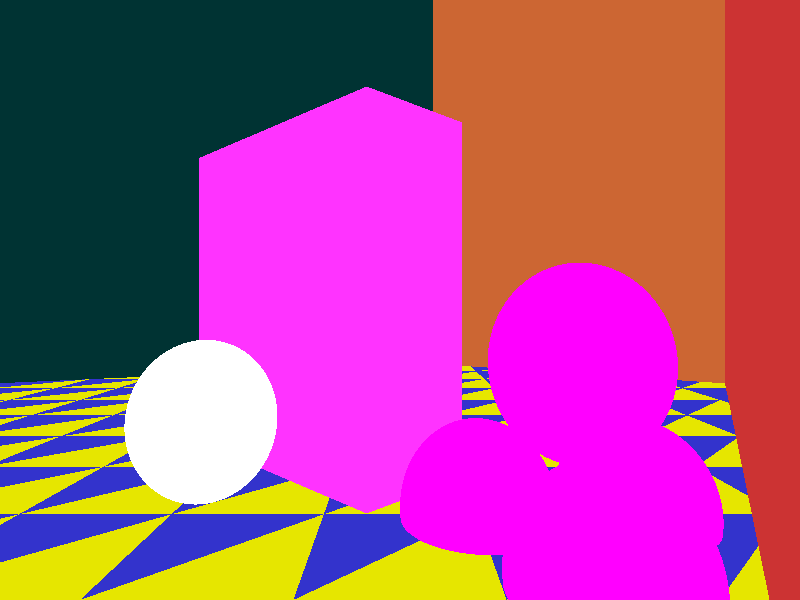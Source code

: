 // cs473, recurses
camera {
  location  <0, 0, 14>
  up        <0,  1,  0>
  right     <1.5, 0,  0>
  look_at   <0, 0, 0>
}


light_source {<-5, 3, 0> color rgb <0.3, 0.5, 0.3>}
light_source {<5, 10, 5> color rgb <0.3, 0.4, 0.5>}

// floor
plane {<0, 1, 0>, -4
  pigment {color rgb <0.2, 0.2, 0.8>}
  finish {ambient 0.4 diffuse 0.2 reflection 0.2}
  translate <0, -1, 0>
}

// left wall
plane {<1, 0, 0>, -8
  pigment {color rgb <0.8, 0.2, 0.2>}
  finish {ambient 0.4 diffuse 0.2 reflection 0.2}
  rotate <0, 30, 0>
}

// back wall
plane {<0, 0, 1>, -30
  pigment {color rgb <0.8, 0.4, 0.2>}
  finish {ambient 0.4 diffuse 0.2 reflection 0.2}
  rotate <0, 30, 0>
}

// back wall on the right
plane {<0, 0, 1>, -30
  pigment {color rgb <0.0, 0.2, 0.2>}
  finish {ambient 0.4 diffuse 0.8 reflection 0.2}
  rotate <0, -20, 0>
}

// pyramid of spheres
sphere { <-2, -1.74305, -1.74305>, 2
  pigment { color rgbf <1.0, 0.0, 1.0, 0.4>}
  finish {ambient 0.2 diffuse 0.4 reflection 0.6 ior 1.0}
  translate <-4, -3, 2>
}

sphere { <2, -1.74305, -1.74305>, 2
  pigment { color rgbf <1.0, 0.0, 1.0, 0.4>}
  finish {ambient 0.2 diffuse 0.4 reflection 0.6 ior 1.0}
  translate <-4, -3, 2>
}

sphere { <0, -1.74305, 1.74305>, 2
  pigment { color rgbf <1.0, 0.0, 1.0, 0.4>}
  finish {ambient 0.2 diffuse 0.4 reflection 0.6 ior 1.0}
  translate <-4, -3, 2>
}

sphere { <0, 1.74305, 0>, 2
  pigment { color rgbf <1.0, 0.0, 1.0, 0.4>}
  finish {ambient 0.2 diffuse 0.4 reflection 0.6 ior 1.0}
  translate <-4, -3, 2>
}


// and a few assorted objects
sphere { <0, 0, 0>, 2
  pigment {color rgbf <1.0, 1.0, 1.0, 0.8>}
  finish {ambient 0.2 diffuse 0.8 refraction 1.0 ior 1.333}
  translate <5.5, -3, -1>
}

box { <-2, -5, -5>, <2, 5, 5>
  pigment { color rgbf <1.0, 0.2, 1.0, 0.6>}
  finish {ambient 0.2 diffuse 0.8 reflection 0.2 refraction 1.0 ior 1.9}
  rotate <0, -45, 0>
  translate <3, 0, -5>
}


// tile the floor
// leftmost column
triangle {
  <0, 0, 0>,
  <1, 0, 0>,
  <0, 0, -1>
  scale <4, 4, 4>
  translate <-22, -4.9999, -20>
  pigment {color rgb <0.9, 0.9, 0.0>}
  finish {ambient 0.4 diffuse 0.5}
}

// one column to the right
triangle {
  <0, 0, 0>,
  <1, 0, 0>,
  <0, 0, -1>
  scale <4, 4, 4>
  translate <-18, -4.9999, -12>
  pigment {color rgb <0.9, 0.9, 0.0>}
  finish {ambient 0.4 diffuse 0.5}
}

triangle {
  <0, 0, 0>,
  <1, 0, 0>,
  <0, 0, -1>
  scale <4, 4, 4>
  translate <-18, -4.9999, -16>
  pigment {color rgb <0.9, 0.9, 0.0>}
  finish {ambient 0.4 diffuse 0.5}
}

triangle {
  <0, 0, 0>,
  <1, 0, 0>,
  <0, 0, -1>
  scale <4, 4, 4>
  translate <-18, -4.9999, -20>
  pigment {color rgb <0.9, 0.9, 0.0>}
  finish {ambient 0.4 diffuse 0.5}
}

// one column to the right
triangle {
  <0, 0, 0>,
  <1, 0, 0>,
  <0, 0, -1>
  scale <4, 4, 4>
  translate <-14, -4.9999, -4>
  pigment {color rgb <0.9, 0.9, 0.0>}
  finish {ambient 0.4 diffuse 0.5}
}

triangle {
  <0, 0, 0>,
  <1, 0, 0>,
  <0, 0, -1>
  scale <4, 4, 4>
  translate <-14, -4.9999, -8>
  pigment {color rgb <0.9, 0.9, 0.0>}
  finish {ambient 0.4 diffuse 0.5}
}

triangle {
  <0, 0, 0>,
  <1, 0, 0>,
  <0, 0, -1>
  scale <4, 4, 4>
  translate <-14, -4.9999, -12>
  pigment {color rgb <0.9, 0.9, 0.0>}
  finish {ambient 0.4 diffuse 0.5}
}
triangle {
  <0, 0, 0>,
  <1, 0, 0>,
  <0, 0, -1>
  scale <4, 4, 4>
  translate <-14, -4.9999, -16>
  pigment {color rgb <0.9, 0.9, 0.0>}
  finish {ambient 0.4 diffuse 0.5}
}

triangle {
  <0, 0, 0>,
  <1, 0, 0>,
  <0, 0, -1>
  scale <4, 4, 4>
  translate <-14, -4.9999, -20>
  pigment {color rgb <0.9, 0.9, 0.0>}
  finish {ambient 0.4 diffuse 0.5}
}

triangle {
  <0, 0, 0>,
  <1, 0, 0>,
  <0, 0, -1>
  scale <4, 4, 4>
  translate <-14, -4.9999, -24>
  pigment {color rgb <0.9, 0.9, 0.0>}
  finish {ambient 0.4 diffuse 0.5}
}

// one column to the right
triangle {
  <0, 0, 0>,
  <1, 0, 0>,
  <0, 0, -1>
  scale <4, 4, 4>
  translate <-10, -4.9999, 4>
  pigment {color rgb <0.9, 0.9, 0.0>}
  finish {ambient 0.4 diffuse 0.5}
}

triangle {
  <0, 0, 0>,
  <1, 0, 0>,
  <0, 0, -1>
  scale <4, 4, 4>
  translate <-10, -4.9999, 0>
  pigment {color rgb <0.9, 0.9, 0.0>}
  finish {ambient 0.4 diffuse 0.5}
}

triangle {
  <0, 0, 0>,
  <1, 0, 0>,
  <0, 0, -1>
  scale <4, 4, 4>
  translate <-10, -4.9999, -4>
  pigment {color rgb <0.9, 0.9, 0.0>}
  finish {ambient 0.4 diffuse 0.5}
}

triangle {
  <0, 0, 0>,
  <1, 0, 0>,
  <0, 0, -1>
  scale <4, 4, 4>
  translate <-10, -4.9999, -8>
  pigment {color rgb <0.9, 0.9, 0.0>}
  finish {ambient 0.4 diffuse 0.5}
}

triangle {
  <0, 0, 0>,
  <1, 0, 0>,
  <0, 0, -1>
  scale <4, 4, 4>
  translate <-10, -4.9999, -8>
  pigment {color rgb <0.9, 0.9, 0.0>}
  finish {ambient 0.4 diffuse 0.5}
}

triangle {
  <0, 0, 0>,
  <1, 0, 0>,
  <0, 0, -1>
  scale <4, 4, 4>
  translate <-10, -4.9999, -12>
  pigment {color rgb <0.9, 0.9, 0.0>}
  finish {ambient 0.4 diffuse 0.5}
}

triangle {
  <0, 0, 0>,
  <1, 0, 0>,
  <0, 0, -1>
  scale <4, 4, 4>
  translate <-10, -4.9999, -16>
  pigment {color rgb <0.9, 0.9, 0.0>}
  finish {ambient 0.4 diffuse 0.5}
}

triangle {
  <0, 0, 0>,
  <1, 0, 0>,
  <0, 0, -1>
  scale <4, 4, 4>
  translate <-10, -4.9999, -20>
  pigment {color rgb <0.9, 0.9, 0.0>}
  finish {ambient 0.4 diffuse 0.5}
}

triangle {
  <0, 0, 0>,
  <1, 0, 0>,
  <0, 0, -1>
  scale <4, 4, 4>
  translate <-10, -4.9999, -24>
  pigment {color rgb <0.9, 0.9, 0.0>}
  finish {ambient 0.4 diffuse 0.5}
}

triangle {
  <0, 0, 0>,
  <1, 0, 0>,
  <0, 0, -1>
  scale <4, 4, 4>
  translate <-10, -4.9999, -28>
  pigment {color rgb <0.9, 0.9, 0.0>}
  finish {ambient 0.4 diffuse 0.5}
}

triangle {
  <0, 0, 0>,
  <1, 0, 0>,
  <0, 0, -1>
  scale <4, 4, 4>
  translate <-10, -4.9999, -32>
  pigment {color rgb <0.9, 0.9, 0.0>}
  finish {ambient 0.4 diffuse 0.5}
}

triangle {
  <0, 0, 0>,
  <1, 0, 0>,
  <0, 0, -1>
  scale <4, 4, 4>
  translate <-10, -4.9999, -36>
  pigment {color rgb <0.9, 0.9, 0.0>}
  finish {ambient 0.4 diffuse 0.5}
}

triangle {
  <0, 0, 0>,
  <1, 0, 0>,
  <0, 0, -1>
  scale <4, 4, 4>
  translate <-10, -4.9999, -40>
  pigment {color rgb <0.9, 0.9, 0.0>}
  finish {ambient 0.4 diffuse 0.5}
}


// one column to the right
triangle {
  <0, 0, 0>,
  <1, 0, 0>,
  <0, 0, -1>
  scale <4, 4, 4>
  translate <-6, -4.9999, 4>
  pigment {color rgb <0.9, 0.9, 0.0>}
  finish {ambient 0.4 diffuse 0.5}
}

triangle {
  <0, 0, 0>,
  <1, 0, 0>,
  <0, 0, -1>
  scale <4, 4, 4>
  translate <-6, -4.9999, 0>
  pigment {color rgb <0.9, 0.9, 0.0>}
  finish {ambient 0.4 diffuse 0.5}
}

triangle {
  <0, 0, 0>,
  <1, 0, 0>,
  <0, 0, -1>
  scale <4, 4, 4>
  translate <-6, -4.9999, -4>
  pigment {color rgb <0.9, 0.9, 0.0>}
  finish {ambient 0.4 diffuse 0.5}
}

triangle {
  <0, 0, 0>,
  <1, 0, 0>,
  <0, 0, -1>
  scale <4, 4, 4>
  translate <-6, -4.9999, -8>
  pigment {color rgb <0.9, 0.9, 0.0>}
  finish {ambient 0.4 diffuse 0.5}
}

triangle {
  <0, 0, 0>,
  <1, 0, 0>,
  <0, 0, -1>
  scale <4, 4, 4>
  translate <-6, -4.9999, -12>
  pigment {color rgb <0.9, 0.9, 0.0>}
  finish {ambient 0.4 diffuse 0.5}
}

triangle {
  <0, 0, 0>,
  <1, 0, 0>,
  <0, 0, -1>
  scale <4, 4, 4>
  translate <-6, -4.9999, -16>
  pigment {color rgb <0.9, 0.9, 0.0>}
  finish {ambient 0.4 diffuse 0.5}
}

triangle {
  <0, 0, 0>,
  <1, 0, 0>,
  <0, 0, -1>
  scale <4, 4, 4>
  translate <-6, -4.9999, -20>
  pigment {color rgb <0.9, 0.9, 0.0>}
  finish {ambient 0.4 diffuse 0.5}
}

triangle {
  <0, 0, 0>,
  <1, 0, 0>,
  <0, 0, -1>
  scale <4, 4, 4>
  translate <-6, -4.9999, -24>
  pigment {color rgb <0.9, 0.9, 0.0>}
  finish {ambient 0.4 diffuse 0.5}
}

triangle {
  <0, 0, 0>,
  <1, 0, 0>,
  <0, 0, -1>
  scale <4, 4, 4>
  translate <-6, -4.9999, -28>
  pigment {color rgb <0.9, 0.9, 0.0>}
  finish {ambient 0.4 diffuse 0.5}
}

triangle {
  <0, 0, 0>,
  <1, 0, 0>,
  <0, 0, -1>
  scale <4, 4, 4>
  translate <-6, -4.9999, -32>
  pigment {color rgb <0.9, 0.9, 0.0>}
  finish {ambient 0.4 diffuse 0.5}
}

triangle {
  <0, 0, 0>,
  <1, 0, 0>,
  <0, 0, -1>
  scale <4, 4, 4>
  translate <-6, -4.9999, -36>
  pigment {color rgb <0.9, 0.9, 0.0>}
  finish {ambient 0.4 diffuse 0.5}
}

triangle {
  <0, 0, 0>,
  <1, 0, 0>,
  <0, 0, -1>
  scale <4, 4, 4>
  translate <-6, -4.9999, -40>
  pigment {color rgb <0.9, 0.9, 0.0>}
  finish {ambient 0.4 diffuse 0.5}
}

triangle {
  <0, 0, 0>,
  <1, 0, 0>,
  <0, 0, -1>
  scale <4, 4, 4>
  translate <-6, -4.9999, -44>
  pigment {color rgb <0.9, 0.9, 0.0>}
  finish {ambient 0.4 diffuse 0.5}
}

triangle {
  <0, 0, 0>,
  <1, 0, 0>,
  <0, 0, -1>
  scale <4, 4, 4>
  translate <-6, -4.9999, -48>
  pigment {color rgb <0.9, 0.9, 0.0>}
  finish {ambient 0.4 diffuse 0.5}
}


// one more column to the right
triangle {
  <0, 0, 0>,
  <1, 0, 0>,
  <0, 0, -1>
  scale <4, 4, 4>
  translate <-2, -4.9999, 4>
  pigment {color rgb <0.9, 0.9, 0.0>}
  finish {ambient 0.4 diffuse 0.5}
}

triangle {
  <0, 0, 0>,
  <1, 0, 0>,
  <0, 0, -1>
  scale <4, 4, 4>
  translate <-2, -4.9999, 0>
  pigment {color rgb <0.9, 0.9, 0.0>}
  finish {ambient 0.4 diffuse 0.5}
}

triangle {
  <0, 0, 0>,
  <1, 0, 0>,
  <0, 0, -1>
  scale <4, 4, 4>
  translate <-2, -4.9999, -4>
  pigment {color rgb <0.9, 0.9, 0.0>}
  finish {ambient 0.4 diffuse 0.5}
}

triangle {
  <0, 0, 0>,
  <1, 0, 0>,
  <0, 0, -1>
  scale <4, 4, 4>
  translate <-2, -4.9999, -8>
  pigment {color rgb <0.9, 0.9, 0.0>}
  finish {ambient 0.4 diffuse 0.5}
}

triangle {
  <0, 0, 0>,
  <1, 0, 0>,
  <0, 0, -1>
  scale <4, 4, 4>
  translate <-2, -4.9999, -12>
  pigment {color rgb <0.9, 0.9, 0.0>}
  finish {ambient 0.4 diffuse 0.5}
}

triangle {
  <0, 0, 0>,
  <1, 0, 0>,
  <0, 0, -1>
  scale <4, 4, 4>
  translate <-2, -4.9999, -16>
  pigment {color rgb <0.9, 0.9, 0.0>}
  finish {ambient 0.4 diffuse 0.5}
}

triangle {
  <0, 0, 0>,
  <1, 0, 0>,
  <0, 0, -1>
  scale <4, 4, 4>
  translate <-2, -4.9999, -20>
  pigment {color rgb <0.9, 0.9, 0.0>}
  finish {ambient 0.4 diffuse 0.5}
}

triangle {
  <0, 0, 0>,
  <1, 0, 0>,
  <0, 0, -1>
  scale <4, 4, 4>
  translate <-2, -4.9999, -24>
  pigment {color rgb <0.9, 0.9, 0.0>}
  finish {ambient 0.4 diffuse 0.5}
}

triangle {
  <0, 0, 0>,
  <1, 0, 0>,
  <0, 0, -1>
  scale <4, 4, 4>
  translate <-2, -4.9999, -28>
  pigment {color rgb <0.9, 0.9, 0.0>}
  finish {ambient 0.4 diffuse 0.5}
}

triangle {
  <0, 0, 0>,
  <1, 0, 0>,
  <0, 0, -1>
  scale <4, 4, 4>
  translate <-2, -4.9999, -32>
  pigment {color rgb <0.9, 0.9, 0.0>}
  finish {ambient 0.4 diffuse 0.5}
}

triangle {
  <0, 0, 0>,
  <1, 0, 0>,
  <0, 0, -1>
  scale <4, 4, 4>
  translate <-2, -4.9999, -36>
  pigment {color rgb <0.9, 0.9, 0.0>}
  finish {ambient 0.4 diffuse 0.5}
}


// one more column to the right

triangle {
  <0, 0, 0>,
  <1, 0, 0>,
  <0, 0, -1>
  scale <4, 4, 4>
  translate <2, -4.9999, 4>
  pigment {color rgb <0.9, 0.9, 0.0>}
  finish {ambient 0.4 diffuse 0.5}
}


triangle {
  <0, 0, 0>,
  <1, 0, 0>,
  <0, 0, -1>
  scale <4, 4, 4>
  translate <2, -4.9999, 0>
  pigment {color rgb <0.9, 0.9, 0.0>}
  finish {ambient 0.4 diffuse 0.5}
}


triangle {
  <0, 0, 0>,
  <1, 0, 0>,
  <0, 0, -1>
  scale <4, 4, 4>
  translate <2, -4.9999, -4>
  pigment {color rgb <0.9, 0.9, 0.0>}
  finish {ambient 0.4 diffuse 0.5}
}


triangle {
  <0, 0, 0>,
  <1, 0, 0>,
  <0, 0, -1>
  scale <4, 4, 4>
  translate <2, -4.9999, -8>
  pigment {color rgb <0.9, 0.9, 0.0>}
  finish {ambient 0.4 diffuse 0.5}
}


triangle {
  <0, 0, 0>,
  <1, 0, 0>,
  <0, 0, -1>
  scale <4, 4, 4>
  translate <2, -4.9999, -12>
  pigment {color rgb <0.9, 0.9, 0.0>}
  finish {ambient 0.4 diffuse 0.5}
}


triangle {
  <0, 0, 0>,
  <1, 0, 0>,
  <0, 0, -1>
  scale <4, 4, 4>
  translate <2, -4.9999, -16>
  pigment {color rgb <0.9, 0.9, 0.0>}
  finish {ambient 0.4 diffuse 0.5}
}


triangle {
  <0, 0, 0>,
  <1, 0, 0>,
  <0, 0, -1>
  scale <4, 4, 4>
  translate <2, -4.9999, -20>
  pigment {color rgb <0.9, 0.9, 0.0>}
  finish {ambient 0.4 diffuse 0.5}
}


triangle {
  <0, 0, 0>,
  <1, 0, 0>,
  <0, 0, -1>
  scale <4, 4, 4>
  translate <2, -4.9999, -24>
  pigment {color rgb <0.9, 0.9, 0.0>}
  finish {ambient 0.4 diffuse 0.5}
}


triangle {
  <0, 0, 0>,
  <1, 0, 0>,
  <0, 0, -1>
  scale <4, 4, 4>
  translate <2, -4.9999, -28>
  pigment {color rgb <0.9, 0.9, 0.0>}
  finish {ambient 0.4 diffuse 0.5}
}


// one more column to the right
triangle {
  <0, 0, 0>,
  <1, 0, 0>,
  <0, 0, -1>
  scale <4, 4, 4>
  translate <6, -4.9999, 4>
  pigment {color rgb <0.9, 0.9, 0.0>}
  finish {ambient 0.4 diffuse 0.5}
}

triangle {
  <0, 0, 0>,
  <1, 0, 0>,
  <0, 0, -1>
  scale <4, 4, 4>
  translate <6, -4.9999, 0>
  pigment {color rgb <0.9, 0.9, 0.0>}
  finish {ambient 0.4 diffuse 0.5}
}

triangle {
  <0, 0, 0>,
  <1, 0, 0>,
  <0, 0, -1>
  scale <4, 4, 4>
  translate <6, -4.9999, -4>
  pigment {color rgb <0.9, 0.9, 0.0>}
  finish {ambient 0.4 diffuse 0.5}
}

triangle {
  <0, 0, 0>,
  <1, 0, 0>,
  <0, 0, -1>
  scale <4, 4, 4>
  translate <6, -4.9999, -8>
  pigment {color rgb <0.9, 0.9, 0.0>}
  finish {ambient 0.4 diffuse 0.5}
}

triangle {
  <0, 0, 0>,
  <1, 0, 0>,
  <0, 0, -1>
  scale <4, 4, 4>
  translate <6, -4.9999, -12>
  pigment {color rgb <0.9, 0.9, 0.0>}
  finish {ambient 0.4 diffuse 0.5}
}

triangle {
  <0, 0, 0>,
  <1, 0, 0>,
  <0, 0, -1>
  scale <4, 4, 4>
  translate <6, -4.9999, -16>
  pigment {color rgb <0.9, 0.9, 0.0>}
  finish {ambient 0.4 diffuse 0.5}
}

triangle {
  <0, 0, 0>,
  <1, 0, 0>,
  <0, 0, -1>
  scale <4, 4, 4>
  translate <6, -4.9999, -20>
  pigment {color rgb <0.9, 0.9, 0.0>}
  finish {ambient 0.4 diffuse 0.5}
}

triangle {
  <0, 0, 0>,
  <1, 0, 0>,
  <0, 0, -1>
  scale <4, 4, 4>
  translate <6, -4.9999, -24>
  pigment {color rgb <0.9, 0.9, 0.0>}
  finish {ambient 0.4 diffuse 0.5}
}

triangle {
  <0, 0, 0>,
  <1, 0, 0>,
  <0, 0, -1>
  scale <4, 4, 4>
  translate <6, -4.9999, -28>
  pigment {color rgb <0.9, 0.9, 0.0>}
  finish {ambient 0.4 diffuse 0.5}
}

// one more column to the right
triangle {
  <0, 0, 0>,
  <1, 0, 0>,
  <0, 0, -1>
  scale <4, 4, 4>
  translate <10, -4.9999, 4>
  pigment {color rgb <0.9, 0.9, 0.0>}
  finish {ambient 0.4 diffuse 0.5}
}

triangle {
  <0, 0, 0>,
  <1, 0, 0>,
  <0, 0, -1>
  scale <4, 4, 4>
  translate <10, -4.9999, 0>
  pigment {color rgb <0.9, 0.9, 0.0>}
  finish {ambient 0.4 diffuse 0.5}
}

triangle {
  <0, 0, 0>,
  <1, 0, 0>,
  <0, 0, -1>
  scale <4, 4, 4>
  translate <10, -4.9999, -4>
  pigment {color rgb <0.9, 0.9, 0.0>}
  finish {ambient 0.4 diffuse 0.5}
}

triangle {
  <0, 0, 0>,
  <1, 0, 0>,
  <0, 0, -1>
  scale <4, 4, 4>
  translate <10, -4.9999, -8>
  pigment {color rgb <0.9, 0.9, 0.0>}
  finish {ambient 0.4 diffuse 0.5}
}

triangle {
  <0, 0, 0>,
  <1, 0, 0>,
  <0, 0, -1>
  scale <4, 4, 4>
  translate <10, -4.9999, -12>
  pigment {color rgb <0.9, 0.9, 0.0>}
  finish {ambient 0.4 diffuse 0.5}
}

triangle {
  <0, 0, 0>,
  <1, 0, 0>,
  <0, 0, -1>
  scale <4, 4, 4>
  translate <10, -4.9999, -16>
  pigment {color rgb <0.9, 0.9, 0.0>}
  finish {ambient 0.4 diffuse 0.5}
}

triangle {
  <0, 0, 0>,
  <1, 0, 0>,
  <0, 0, -1>
  scale <4, 4, 4>
  translate <10, -4.9999, -20>
  pigment {color rgb <0.9, 0.9, 0.0>}
  finish {ambient 0.4 diffuse 0.5}
}

triangle {
  <0, 0, 0>,
  <1, 0, 0>,
  <0, 0, -1>
  scale <4, 4, 4>
  translate <10, -4.9999, -24>
  pigment {color rgb <0.9, 0.9, 0.0>}
  finish {ambient 0.4 diffuse 0.5}
}

triangle {
  <0, 0, 0>,
  <1, 0, 0>,
  <0, 0, -1>
  scale <4, 4, 4>
  translate <10, -4.9999, -28>
  pigment {color rgb <0.9, 0.9, 0.0>}
  finish {ambient 0.4 diffuse 0.5}
}

// one more column to the right
triangle {
  <0, 0, 0>,
  <1, 0, 0>,
  <0, 0, -1>
  scale <4, 4, 4>
  translate <14, -4.9999, -4>
  pigment {color rgb <0.9, 0.9, 0.0>}
  finish {ambient 0.4 diffuse 0.5}
}

triangle {
  <0, 0, 0>,
  <1, 0, 0>,
  <0, 0, -1>
  scale <4, 4, 4>
  translate <14, -4.9999, -8>
  pigment {color rgb <0.9, 0.9, 0.0>}
  finish {ambient 0.4 diffuse 0.5}
}

triangle {
  <0, 0, 0>,
  <1, 0, 0>,
  <0, 0, -1>
  scale <4, 4, 4>
  translate <14, -4.9999, -12>
  pigment {color rgb <0.9, 0.9, 0.0>}
  finish {ambient 0.4 diffuse 0.5}
}

triangle {
  <0, 0, 0>,
  <1, 0, 0>,
  <0, 0, -1>
  scale <4, 4, 4>
  translate <14, -4.9999, -16>
  pigment {color rgb <0.9, 0.9, 0.0>}
  finish {ambient 0.4 diffuse 0.5}
}

triangle {
  <0, 0, 0>,
  <1, 0, 0>,
  <0, 0, -1>
  scale <4, 4, 4>
  translate <14, -4.9999, -20>
  pigment {color rgb <0.9, 0.9, 0.0>}
  finish {ambient 0.4 diffuse 0.5}
}

triangle {
  <0, 0, 0>,
  <1, 0, 0>,
  <0, 0, -1>
  scale <4, 4, 4>
  translate <14, -4.9999, -24>
  pigment {color rgb <0.9, 0.9, 0.0>}
  finish {ambient 0.4 diffuse 0.5}
}

// one more column to the right
triangle {
  <0, 0, 0>,
  <1, 0, 0>,
  <0, 0, -1>
  scale <4, 4, 4>
  translate <18, -4.9999, -8>
  pigment {color rgb <0.9, 0.9, 0.0>}
  finish {ambient 0.4 diffuse 0.5}
}

triangle {
  <0, 0, 0>,
  <1, 0, 0>,
  <0, 0, -1>
  scale <4, 4, 4>
  translate <18, -4.9999, -12>
  pigment {color rgb <0.9, 0.9, 0.0>}
  finish {ambient 0.4 diffuse 0.5}
}

triangle {
  <0, 0, 0>,
  <1, 0, 0>,
  <0, 0, -1>
  scale <4, 4, 4>
  translate <18, -4.9999, -16>
  pigment {color rgb <0.9, 0.9, 0.0>}
  finish {ambient 0.4 diffuse 0.5}
}

triangle {
  <0, 0, 0>,
  <1, 0, 0>,
  <0, 0, -1>
  scale <4, 4, 4>
  translate <18, -4.9999, -20>
  pigment {color rgb <0.9, 0.9, 0.0>}
  finish {ambient 0.4 diffuse 0.5}
}

triangle {
  <0, 0, 0>,
  <1, 0, 0>,
  <0, 0, -1>
  scale <4, 4, 4>
  translate <18, -4.9999, -24>
  pigment {color rgb <0.9, 0.9, 0.0>}
  finish {ambient 0.4 diffuse 0.5}
}

triangle {
  <0, 0, 0>,
  <1, 0, 0>,
  <0, 0, -1>
  scale <4, 4, 4>
  translate <18, -4.9999, -28>
  pigment {color rgb <0.9, 0.9, 0.0>}
  finish {ambient 0.4 diffuse 0.5}
}

// one more column to the right
triangle {
  <0, 0, 0>,
  <1, 0, 0>,
  <0, 0, -1>
  scale <4, 4, 4>
  translate <22, -4.9999, -12>
  pigment {color rgb <0.9, 0.9, 0.0>}
  finish {ambient 0.4 diffuse 0.5}
}

triangle {
  <0, 0, 0>,
  <1, 0, 0>,
  <0, 0, -1>
  scale <4, 4, 4>
  translate <22, -4.9999, -16>
  pigment {color rgb <0.9, 0.9, 0.0>}
  finish {ambient 0.4 diffuse 0.5}
}

triangle {
  <0, 0, 0>,
  <1, 0, 0>,
  <0, 0, -1>
  scale <4, 4, 4>
  translate <22, -4.9999, -20>
  pigment {color rgb <0.9, 0.9, 0.0>}
  finish {ambient 0.4 diffuse 0.5}
}

triangle {
  <0, 0, 0>,
  <1, 0, 0>,
  <0, 0, -1>
  scale <4, 4, 4>
  translate <22, -4.9999, -24>
  pigment {color rgb <0.9, 0.9, 0.0>}
  finish {ambient 0.4 diffuse 0.5}
}

